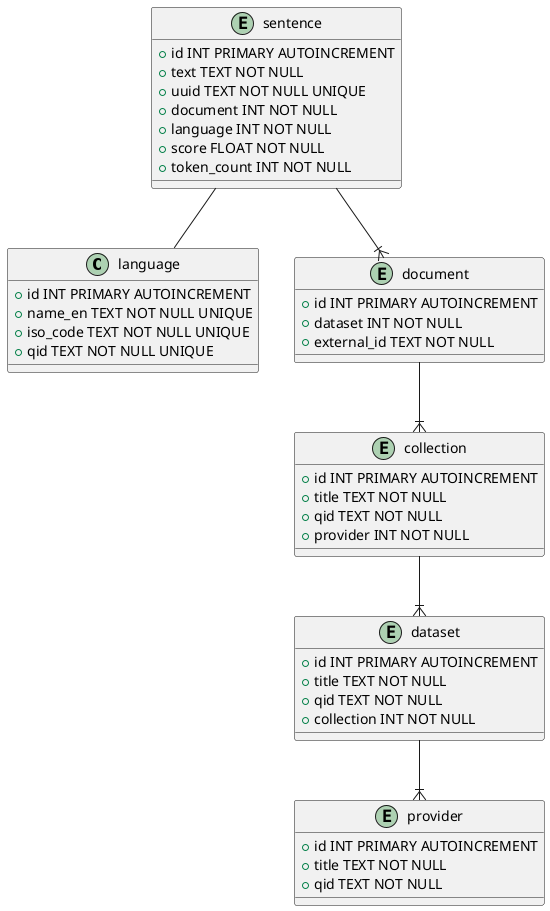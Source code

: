 @startuml
'' The ISO 639-1 code is stored like in the yml like so: 'en'
class language {
    + id INT PRIMARY AUTOINCREMENT
    + name_en TEXT NOT NULL UNIQUE
    + iso_code TEXT NOT NULL UNIQUE
    + qid TEXT NOT NULL UNIQUE
}
'' e.g. Riksdagenförvaltningen Q10655176)
entity provider {
    + id INT PRIMARY AUTOINCREMENT
    + title TEXT NOT NULL
    + qid TEXT NOT NULL
}
'' e.g. Riksdagens öppna data Q108560253
entity collection {
    + id INT PRIMARY AUTOINCREMENT
    + title TEXT NOT NULL
    + qid TEXT NOT NULL
    + provider INT NOT NULL
}
'' dataset is e.g. departementserien Q123501464
entity dataset {
    + id INT PRIMARY AUTOINCREMENT
    + title TEXT NOT NULL
    + qid TEXT NOT NULL
    + collection INT NOT NULL
}
'' e.g. GNB465, see https://www.riksdagen.se/sv/dokument-och-lagar/dokument/departementsserien/ds-1999-65-_gnb465/
entity document {
    + id INT PRIMARY AUTOINCREMENT
    + dataset INT NOT NULL
    + external_id TEXT NOT NULL
}
entity sentence {
    + id INT PRIMARY AUTOINCREMENT
    + text TEXT NOT NULL
    + uuid TEXT NOT NULL UNIQUE
    + document INT NOT NULL
    + language INT NOT NULL
    + score FLOAT NOT NULL
    + token_count INT NOT NULL
}
' one to many:
sentence --|{ document
document --|{ collection
collection --|{ dataset
dataset --|{ provider

' one to one
sentence -- language
@enduml
